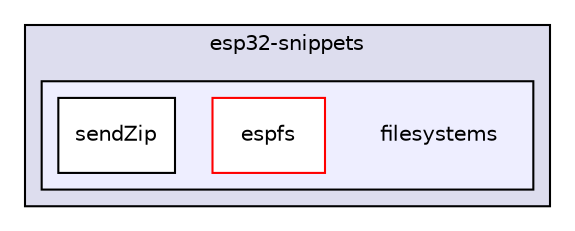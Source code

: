 digraph "esp32-snippets/filesystems" {
  compound=true
  node [ fontsize="10", fontname="Helvetica"];
  edge [ labelfontsize="10", labelfontname="Helvetica"];
  subgraph clusterdir_2b66d65f09a100230911d819a169d69c {
    graph [ bgcolor="#ddddee", pencolor="black", label="esp32-snippets" fontname="Helvetica", fontsize="10", URL="dir_2b66d65f09a100230911d819a169d69c.html"]
  subgraph clusterdir_ef74cdfbfc760c14ee6d294ba7b55390 {
    graph [ bgcolor="#eeeeff", pencolor="black", label="" URL="dir_ef74cdfbfc760c14ee6d294ba7b55390.html"];
    dir_ef74cdfbfc760c14ee6d294ba7b55390 [shape=plaintext label="filesystems"];
    dir_d6db1117e085bfbefb649998418fb4c4 [shape=box label="espfs" color="red" fillcolor="white" style="filled" URL="dir_d6db1117e085bfbefb649998418fb4c4.html"];
    dir_add10d4d35c9ea223bc7fc5742f09c2d [shape=box label="sendZip" color="black" fillcolor="white" style="filled" URL="dir_add10d4d35c9ea223bc7fc5742f09c2d.html"];
  }
  }
}
